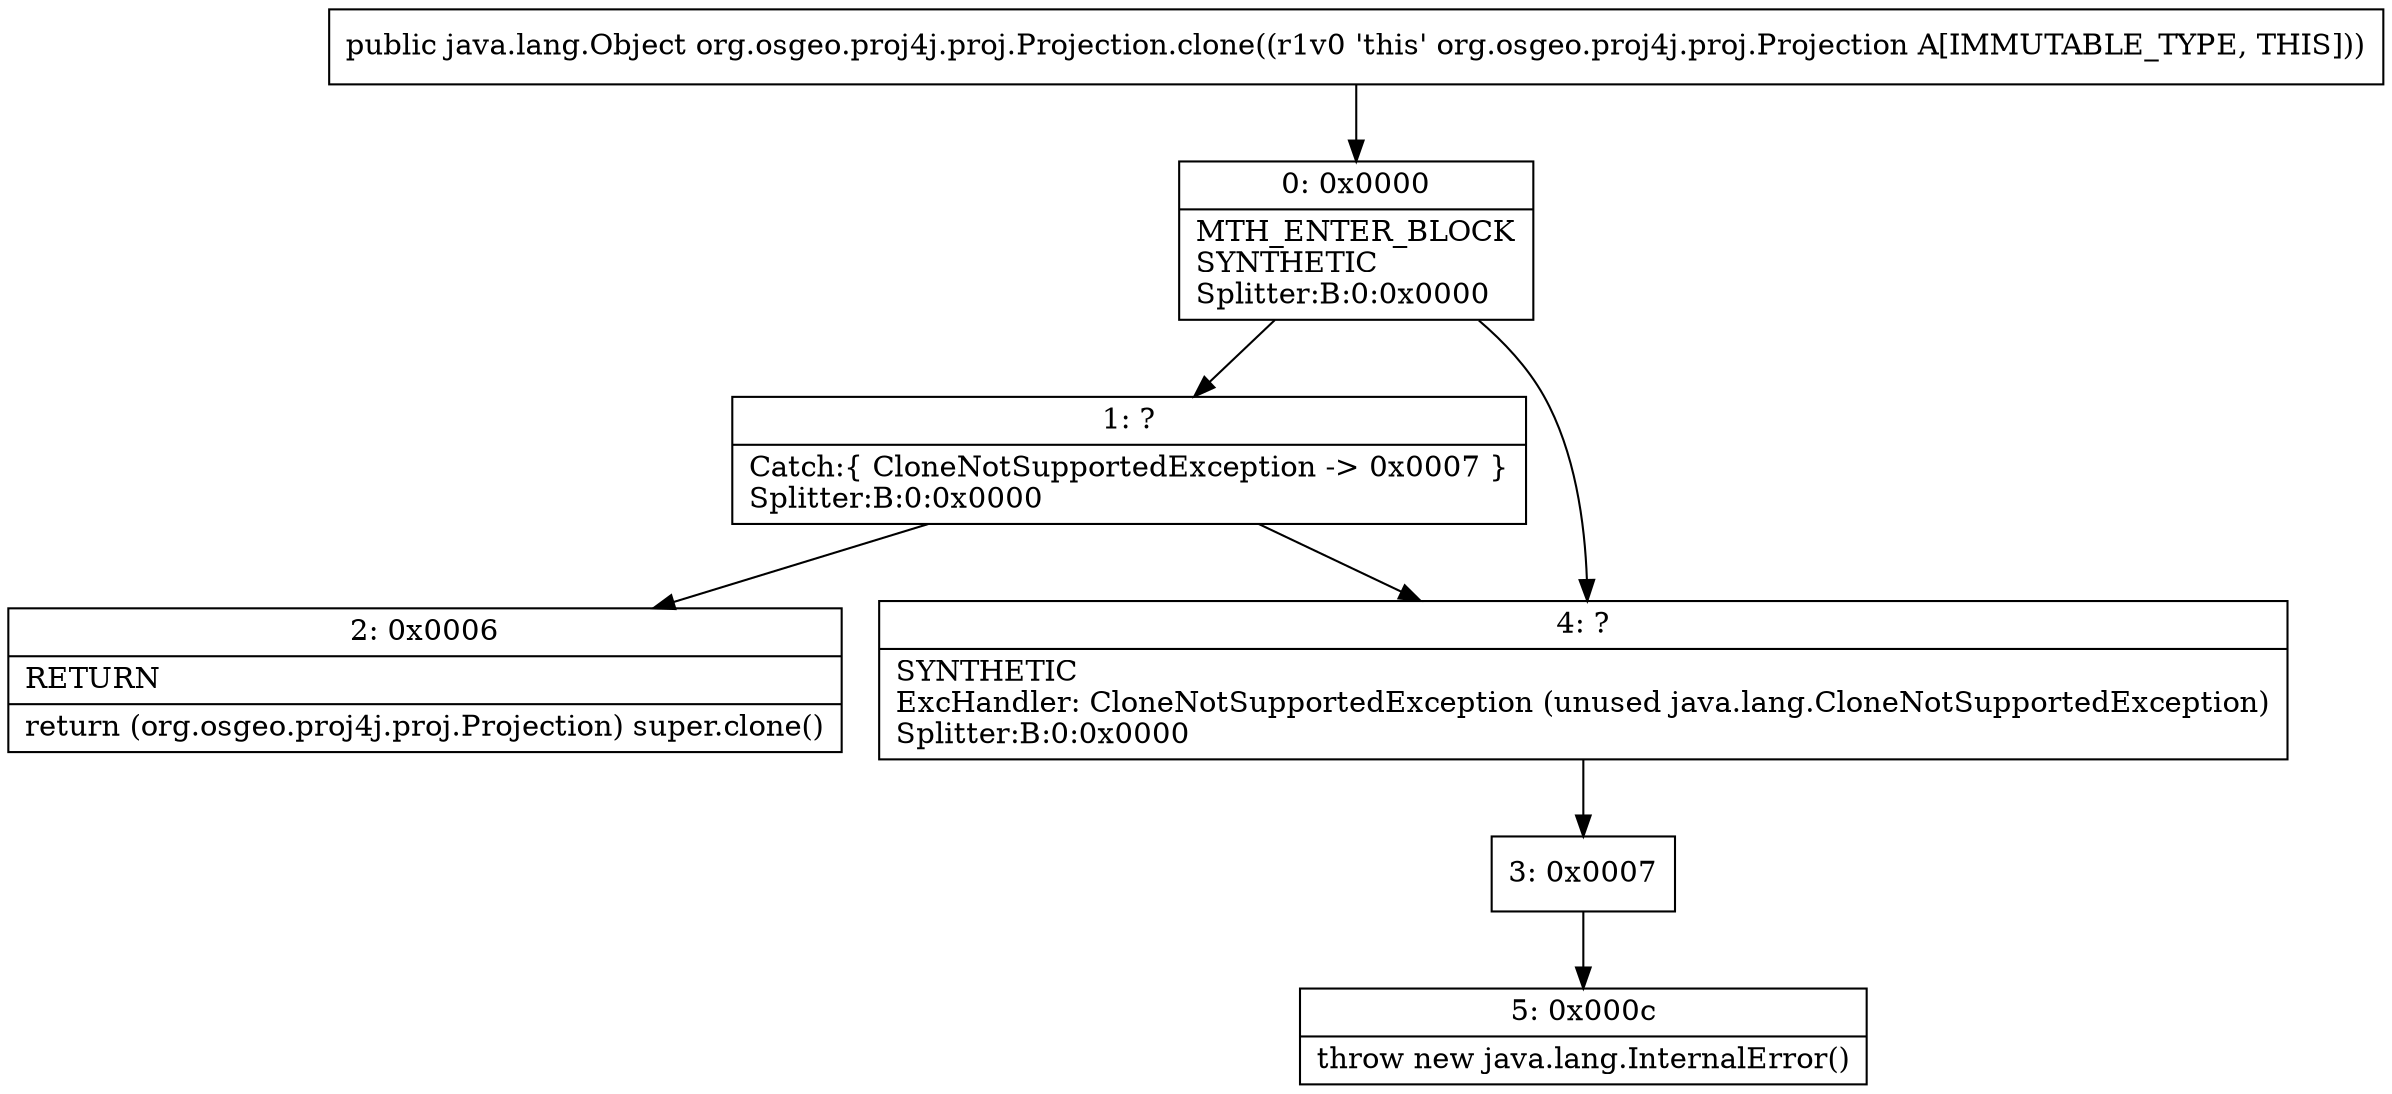 digraph "CFG fororg.osgeo.proj4j.proj.Projection.clone()Ljava\/lang\/Object;" {
Node_0 [shape=record,label="{0\:\ 0x0000|MTH_ENTER_BLOCK\lSYNTHETIC\lSplitter:B:0:0x0000\l}"];
Node_1 [shape=record,label="{1\:\ ?|Catch:\{ CloneNotSupportedException \-\> 0x0007 \}\lSplitter:B:0:0x0000\l}"];
Node_2 [shape=record,label="{2\:\ 0x0006|RETURN\l|return (org.osgeo.proj4j.proj.Projection) super.clone()\l}"];
Node_3 [shape=record,label="{3\:\ 0x0007}"];
Node_4 [shape=record,label="{4\:\ ?|SYNTHETIC\lExcHandler: CloneNotSupportedException (unused java.lang.CloneNotSupportedException)\lSplitter:B:0:0x0000\l}"];
Node_5 [shape=record,label="{5\:\ 0x000c|throw new java.lang.InternalError()\l}"];
MethodNode[shape=record,label="{public java.lang.Object org.osgeo.proj4j.proj.Projection.clone((r1v0 'this' org.osgeo.proj4j.proj.Projection A[IMMUTABLE_TYPE, THIS])) }"];
MethodNode -> Node_0;
Node_0 -> Node_1;
Node_0 -> Node_4;
Node_1 -> Node_2;
Node_1 -> Node_4;
Node_3 -> Node_5;
Node_4 -> Node_3;
}

